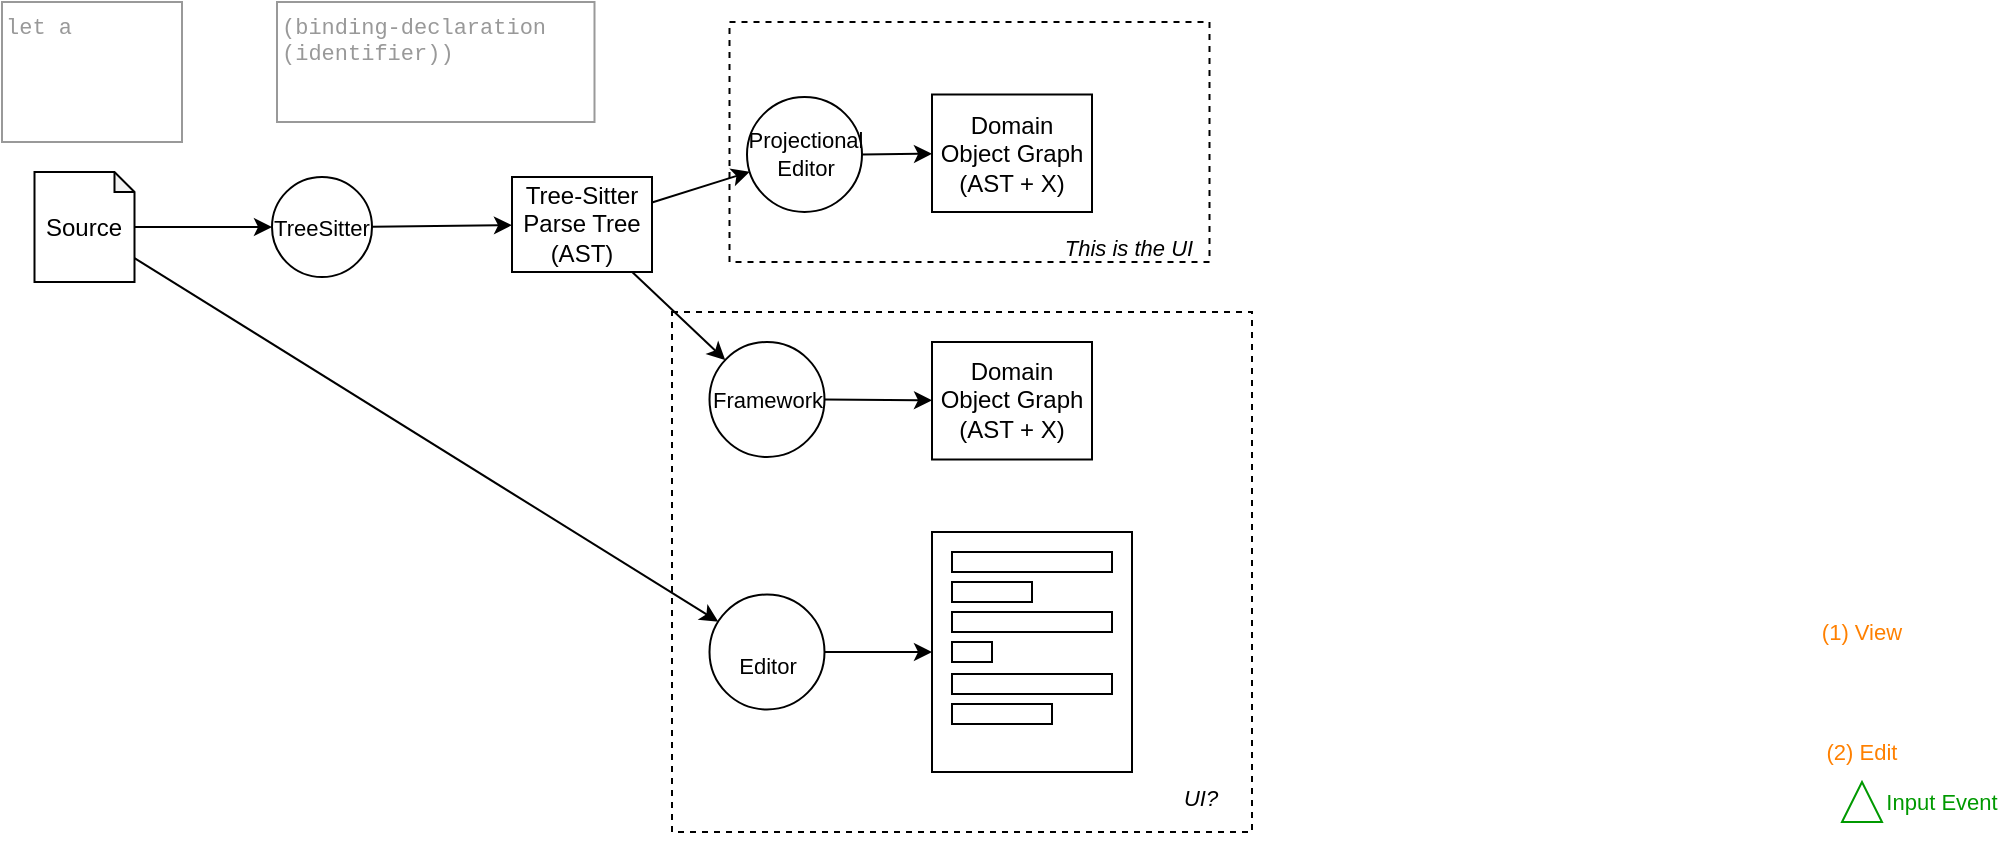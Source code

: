 <mxfile version="21.6.6" type="github">
  <diagram name="Page-1" id="97a40813-6b03-0c74-37c1-0168de264b11">
    <mxGraphModel dx="1133" dy="644" grid="1" gridSize="10" guides="1" tooltips="1" connect="1" arrows="1" fold="1" page="1" pageScale="1" pageWidth="2000" pageHeight="1000" background="#ffffff" math="0" shadow="0">
      <root>
        <mxCell id="0" />
        <mxCell id="1" parent="0" />
        <mxCell id="YmcwB35o4azCRKZYAoOn-45" value="" style="rounded=0;whiteSpace=wrap;html=1;fontFamily=Helvetica;fontSize=11;fontColor=default;fillColor=none;dashed=1;" vertex="1" parent="1">
          <mxGeometry x="468.75" y="80" width="240" height="120" as="geometry" />
        </mxCell>
        <mxCell id="YmcwB35o4azCRKZYAoOn-5" style="orthogonalLoop=1;jettySize=auto;html=1;" edge="1" parent="1" source="YmcwB35o4azCRKZYAoOn-2" target="YmcwB35o4azCRKZYAoOn-9">
          <mxGeometry relative="1" as="geometry" />
        </mxCell>
        <mxCell id="YmcwB35o4azCRKZYAoOn-17" style="edgeStyle=none;shape=connector;rounded=1;orthogonalLoop=1;jettySize=auto;html=1;labelBackgroundColor=default;strokeColor=default;fontFamily=Helvetica;fontSize=11;fontColor=default;endArrow=classic;" edge="1" parent="1" source="YmcwB35o4azCRKZYAoOn-2" target="YmcwB35o4azCRKZYAoOn-16">
          <mxGeometry relative="1" as="geometry" />
        </mxCell>
        <mxCell id="YmcwB35o4azCRKZYAoOn-2" value="Source" style="shape=note;whiteSpace=wrap;html=1;backgroundOutline=1;darkOpacity=0.05;size=10;" vertex="1" parent="1">
          <mxGeometry x="121.25" y="155" width="50" height="55" as="geometry" />
        </mxCell>
        <mxCell id="YmcwB35o4azCRKZYAoOn-14" style="edgeStyle=none;shape=connector;rounded=1;orthogonalLoop=1;jettySize=auto;html=1;labelBackgroundColor=default;strokeColor=default;fontFamily=Helvetica;fontSize=11;fontColor=default;endArrow=classic;" edge="1" parent="1" source="YmcwB35o4azCRKZYAoOn-3" target="YmcwB35o4azCRKZYAoOn-13">
          <mxGeometry relative="1" as="geometry" />
        </mxCell>
        <mxCell id="YmcwB35o4azCRKZYAoOn-42" style="edgeStyle=none;shape=connector;rounded=1;orthogonalLoop=1;jettySize=auto;html=1;labelBackgroundColor=default;strokeColor=default;fontFamily=Helvetica;fontSize=11;fontColor=default;endArrow=classic;" edge="1" parent="1" source="YmcwB35o4azCRKZYAoOn-3" target="YmcwB35o4azCRKZYAoOn-39">
          <mxGeometry relative="1" as="geometry" />
        </mxCell>
        <mxCell id="YmcwB35o4azCRKZYAoOn-3" value="Tree-Sitter&lt;br&gt;Parse Tree&lt;br&gt;(AST)" style="rounded=0;whiteSpace=wrap;html=1;" vertex="1" parent="1">
          <mxGeometry x="360" y="157.5" width="70" height="47.5" as="geometry" />
        </mxCell>
        <mxCell id="YmcwB35o4azCRKZYAoOn-6" value="Domain&lt;br&gt;Object Graph&lt;br&gt;(AST + X)" style="rounded=0;whiteSpace=wrap;html=1;" vertex="1" parent="1">
          <mxGeometry x="570" y="116.25" width="80" height="58.75" as="geometry" />
        </mxCell>
        <mxCell id="YmcwB35o4azCRKZYAoOn-12" style="edgeStyle=none;shape=connector;rounded=1;orthogonalLoop=1;jettySize=auto;html=1;labelBackgroundColor=default;strokeColor=default;fontFamily=Helvetica;fontSize=11;fontColor=default;endArrow=classic;" edge="1" parent="1" source="YmcwB35o4azCRKZYAoOn-9" target="YmcwB35o4azCRKZYAoOn-3">
          <mxGeometry relative="1" as="geometry" />
        </mxCell>
        <mxCell id="YmcwB35o4azCRKZYAoOn-9" value="TreeSitter" style="ellipse;whiteSpace=wrap;html=1;aspect=fixed;fontFamily=Helvetica;fontSize=11;fontColor=default;" vertex="1" parent="1">
          <mxGeometry x="240" y="157.5" width="50" height="50" as="geometry" />
        </mxCell>
        <mxCell id="YmcwB35o4azCRKZYAoOn-15" style="edgeStyle=none;shape=connector;rounded=1;orthogonalLoop=1;jettySize=auto;html=1;labelBackgroundColor=default;strokeColor=default;fontFamily=Helvetica;fontSize=11;fontColor=default;endArrow=classic;" edge="1" parent="1" source="YmcwB35o4azCRKZYAoOn-13" target="YmcwB35o4azCRKZYAoOn-46">
          <mxGeometry relative="1" as="geometry">
            <mxPoint x="568.75" y="260" as="targetPoint" />
          </mxGeometry>
        </mxCell>
        <mxCell id="YmcwB35o4azCRKZYAoOn-13" value="Framework" style="ellipse;whiteSpace=wrap;html=1;aspect=fixed;fontFamily=Helvetica;fontSize=11;fontColor=default;" vertex="1" parent="1">
          <mxGeometry x="458.75" y="240" width="57.5" height="57.5" as="geometry" />
        </mxCell>
        <mxCell id="YmcwB35o4azCRKZYAoOn-29" style="edgeStyle=none;shape=connector;rounded=1;orthogonalLoop=1;jettySize=auto;html=1;labelBackgroundColor=default;strokeColor=default;fontFamily=Helvetica;fontSize=11;fontColor=default;endArrow=classic;" edge="1" parent="1" source="YmcwB35o4azCRKZYAoOn-16" target="YmcwB35o4azCRKZYAoOn-20">
          <mxGeometry relative="1" as="geometry" />
        </mxCell>
        <mxCell id="YmcwB35o4azCRKZYAoOn-16" value="&lt;br&gt;Editor" style="ellipse;whiteSpace=wrap;html=1;aspect=fixed;fontFamily=Helvetica;fontSize=11;fontColor=default;" vertex="1" parent="1">
          <mxGeometry x="458.75" y="366.25" width="57.5" height="57.5" as="geometry" />
        </mxCell>
        <mxCell id="YmcwB35o4azCRKZYAoOn-30" value="" style="group" vertex="1" connectable="0" parent="1">
          <mxGeometry x="570" y="335" width="160" height="155" as="geometry" />
        </mxCell>
        <mxCell id="YmcwB35o4azCRKZYAoOn-20" value="" style="rounded=0;whiteSpace=wrap;html=1;fontFamily=Helvetica;fontSize=11;fontColor=default;" vertex="1" parent="YmcwB35o4azCRKZYAoOn-30">
          <mxGeometry width="100" height="120" as="geometry" />
        </mxCell>
        <mxCell id="YmcwB35o4azCRKZYAoOn-21" value="" style="rounded=0;whiteSpace=wrap;html=1;fontFamily=Helvetica;fontSize=11;fontColor=default;" vertex="1" parent="YmcwB35o4azCRKZYAoOn-30">
          <mxGeometry x="10" y="10" width="80" height="10" as="geometry" />
        </mxCell>
        <mxCell id="YmcwB35o4azCRKZYAoOn-22" value="" style="rounded=0;whiteSpace=wrap;html=1;fontFamily=Helvetica;fontSize=11;fontColor=default;" vertex="1" parent="YmcwB35o4azCRKZYAoOn-30">
          <mxGeometry x="10" y="25" width="40" height="10" as="geometry" />
        </mxCell>
        <mxCell id="YmcwB35o4azCRKZYAoOn-23" value="" style="rounded=0;whiteSpace=wrap;html=1;fontFamily=Helvetica;fontSize=11;fontColor=default;" vertex="1" parent="YmcwB35o4azCRKZYAoOn-30">
          <mxGeometry x="10" y="40" width="80" height="10" as="geometry" />
        </mxCell>
        <mxCell id="YmcwB35o4azCRKZYAoOn-24" value="" style="rounded=0;whiteSpace=wrap;html=1;fontFamily=Helvetica;fontSize=11;fontColor=default;" vertex="1" parent="YmcwB35o4azCRKZYAoOn-30">
          <mxGeometry x="10" y="55" width="20" height="10" as="geometry" />
        </mxCell>
        <mxCell id="YmcwB35o4azCRKZYAoOn-25" value="" style="rounded=0;whiteSpace=wrap;html=1;fontFamily=Helvetica;fontSize=11;fontColor=default;" vertex="1" parent="YmcwB35o4azCRKZYAoOn-30">
          <mxGeometry x="10" y="71" width="80" height="10" as="geometry" />
        </mxCell>
        <mxCell id="YmcwB35o4azCRKZYAoOn-26" value="" style="rounded=0;whiteSpace=wrap;html=1;fontFamily=Helvetica;fontSize=11;fontColor=default;" vertex="1" parent="YmcwB35o4azCRKZYAoOn-30">
          <mxGeometry x="10" y="86" width="50" height="10" as="geometry" />
        </mxCell>
        <mxCell id="YmcwB35o4azCRKZYAoOn-48" value="" style="rounded=0;whiteSpace=wrap;html=1;fontFamily=Helvetica;fontSize=11;fontColor=default;fillColor=none;dashed=1;" vertex="1" parent="YmcwB35o4azCRKZYAoOn-30">
          <mxGeometry x="-130" y="-110" width="290" height="260" as="geometry" />
        </mxCell>
        <mxCell id="YmcwB35o4azCRKZYAoOn-49" value="&lt;i&gt;UI?&lt;/i&gt;" style="text;html=1;strokeColor=none;fillColor=none;align=center;verticalAlign=middle;whiteSpace=wrap;rounded=0;fontSize=11;fontFamily=Helvetica;fontColor=default;" vertex="1" parent="YmcwB35o4azCRKZYAoOn-30">
          <mxGeometry x="110" y="115" width="48.75" height="35" as="geometry" />
        </mxCell>
        <mxCell id="YmcwB35o4azCRKZYAoOn-31" value="" style="triangle;whiteSpace=wrap;html=1;fontFamily=Helvetica;fontSize=11;fontColor=#009900;rotation=-90;strokeColor=#009900;" vertex="1" parent="1">
          <mxGeometry x="1025" y="460" width="20" height="20" as="geometry" />
        </mxCell>
        <mxCell id="YmcwB35o4azCRKZYAoOn-32" value="Input Event" style="text;html=1;strokeColor=none;fillColor=none;align=center;verticalAlign=middle;whiteSpace=wrap;rounded=0;fontSize=11;fontFamily=Helvetica;fontColor=#009900;" vertex="1" parent="1">
          <mxGeometry x="1045" y="455" width="60" height="30" as="geometry" />
        </mxCell>
        <mxCell id="YmcwB35o4azCRKZYAoOn-33" value="(2) Edit" style="text;html=1;strokeColor=none;fillColor=none;align=center;verticalAlign=middle;whiteSpace=wrap;rounded=0;fontSize=11;fontFamily=Helvetica;fontColor=#FF8000;" vertex="1" parent="1">
          <mxGeometry x="990" y="430" width="90" height="30" as="geometry" />
        </mxCell>
        <mxCell id="YmcwB35o4azCRKZYAoOn-34" value="(1) View" style="text;html=1;strokeColor=none;fillColor=none;align=center;verticalAlign=middle;whiteSpace=wrap;rounded=0;fontSize=11;fontFamily=Helvetica;fontColor=#FF8000;" vertex="1" parent="1">
          <mxGeometry x="990" y="370" width="90" height="30" as="geometry" />
        </mxCell>
        <mxCell id="YmcwB35o4azCRKZYAoOn-37" value="let a" style="rounded=0;whiteSpace=wrap;html=1;fontFamily=Courier New;fontSize=11;fontColor=#999999;align=left;verticalAlign=top;strokeColor=#999999;" vertex="1" parent="1">
          <mxGeometry x="105" y="70" width="90" height="70" as="geometry" />
        </mxCell>
        <mxCell id="YmcwB35o4azCRKZYAoOn-38" value="(binding-declaration (identifier))" style="rounded=0;whiteSpace=wrap;html=1;fontFamily=Courier New;fontSize=11;fontColor=#999999;align=left;verticalAlign=top;strokeColor=#999999;" vertex="1" parent="1">
          <mxGeometry x="242.5" y="70" width="158.75" height="60" as="geometry" />
        </mxCell>
        <mxCell id="YmcwB35o4azCRKZYAoOn-43" style="edgeStyle=none;shape=connector;rounded=1;orthogonalLoop=1;jettySize=auto;html=1;labelBackgroundColor=default;strokeColor=default;fontFamily=Helvetica;fontSize=11;fontColor=default;endArrow=classic;" edge="1" parent="1" source="YmcwB35o4azCRKZYAoOn-39" target="YmcwB35o4azCRKZYAoOn-6">
          <mxGeometry relative="1" as="geometry" />
        </mxCell>
        <mxCell id="YmcwB35o4azCRKZYAoOn-39" value="Projectional&lt;br&gt;Editor" style="ellipse;whiteSpace=wrap;html=1;aspect=fixed;fontFamily=Helvetica;fontSize=11;fontColor=default;" vertex="1" parent="1">
          <mxGeometry x="477.5" y="117.5" width="57.5" height="57.5" as="geometry" />
        </mxCell>
        <mxCell id="YmcwB35o4azCRKZYAoOn-46" value="Domain&lt;br&gt;Object Graph&lt;br&gt;(AST + X)" style="rounded=0;whiteSpace=wrap;html=1;" vertex="1" parent="1">
          <mxGeometry x="570" y="240" width="80" height="58.75" as="geometry" />
        </mxCell>
        <mxCell id="YmcwB35o4azCRKZYAoOn-47" value="&lt;i&gt;This is the UI&lt;/i&gt;" style="text;html=1;strokeColor=none;fillColor=none;align=center;verticalAlign=middle;whiteSpace=wrap;rounded=0;fontSize=11;fontFamily=Helvetica;fontColor=default;" vertex="1" parent="1">
          <mxGeometry x="608.75" y="177.5" width="118.75" height="30" as="geometry" />
        </mxCell>
      </root>
    </mxGraphModel>
  </diagram>
</mxfile>
